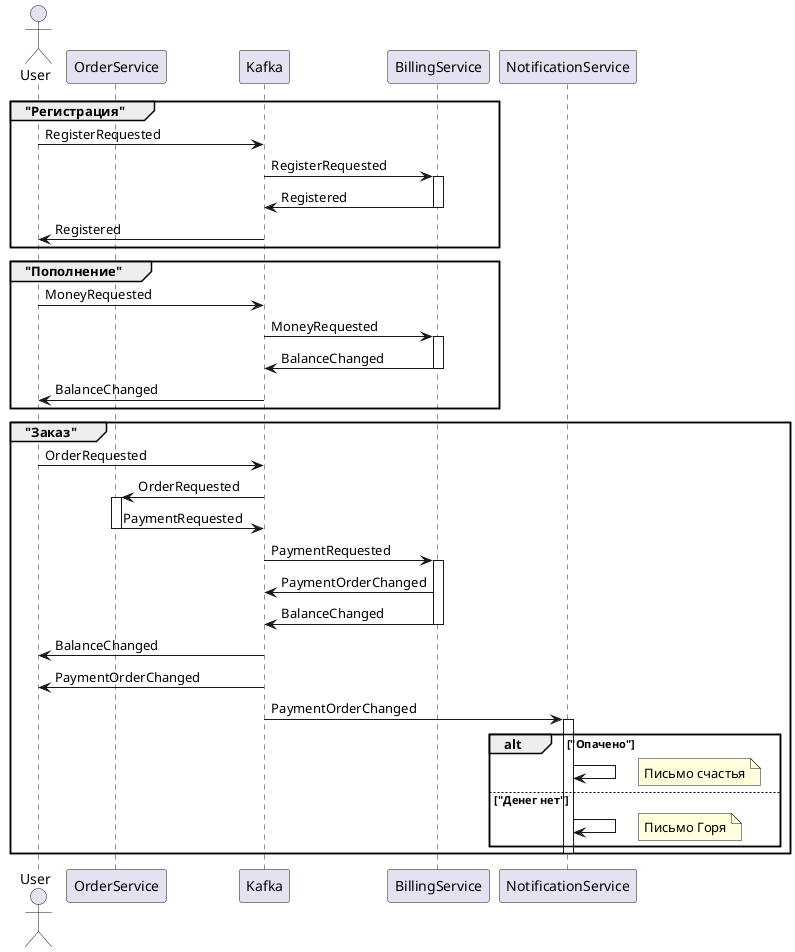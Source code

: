 @startuml
'https://plantuml.com/sequence-diagram

actor User
participant OrderService
participant Kafka
participant BillingService
participant NotificationService

group  "Регистрация"
User -> Kafka : RegisterRequested
Kafka -> BillingService ++ : RegisterRequested
BillingService -> Kafka --: Registered
Kafka -> User : Registered
end

group  "Пополнение"
User -> Kafka : MoneyRequested
Kafka -> BillingService ++ : MoneyRequested
BillingService -> Kafka --: BalanceChanged
Kafka -> User : BalanceChanged
end

group  "Заказ"
User -> Kafka : OrderRequested
Kafka -> OrderService ++ : OrderRequested
OrderService -> Kafka -- : PaymentRequested

Kafka -> BillingService ++ : PaymentRequested
BillingService -> Kafka : PaymentOrderChanged
BillingService -> Kafka -- : BalanceChanged
Kafka -> User : BalanceChanged
Kafka -> User : PaymentOrderChanged

Kafka -> NotificationService ++: PaymentOrderChanged
alt "Опачено"
    NotificationService -> NotificationService
    note right: Письмо счастья
else "Денег нет"
    NotificationService -> NotificationService
    note right: Письмо Горя
end
deactivate NotificationService
end


@enduml